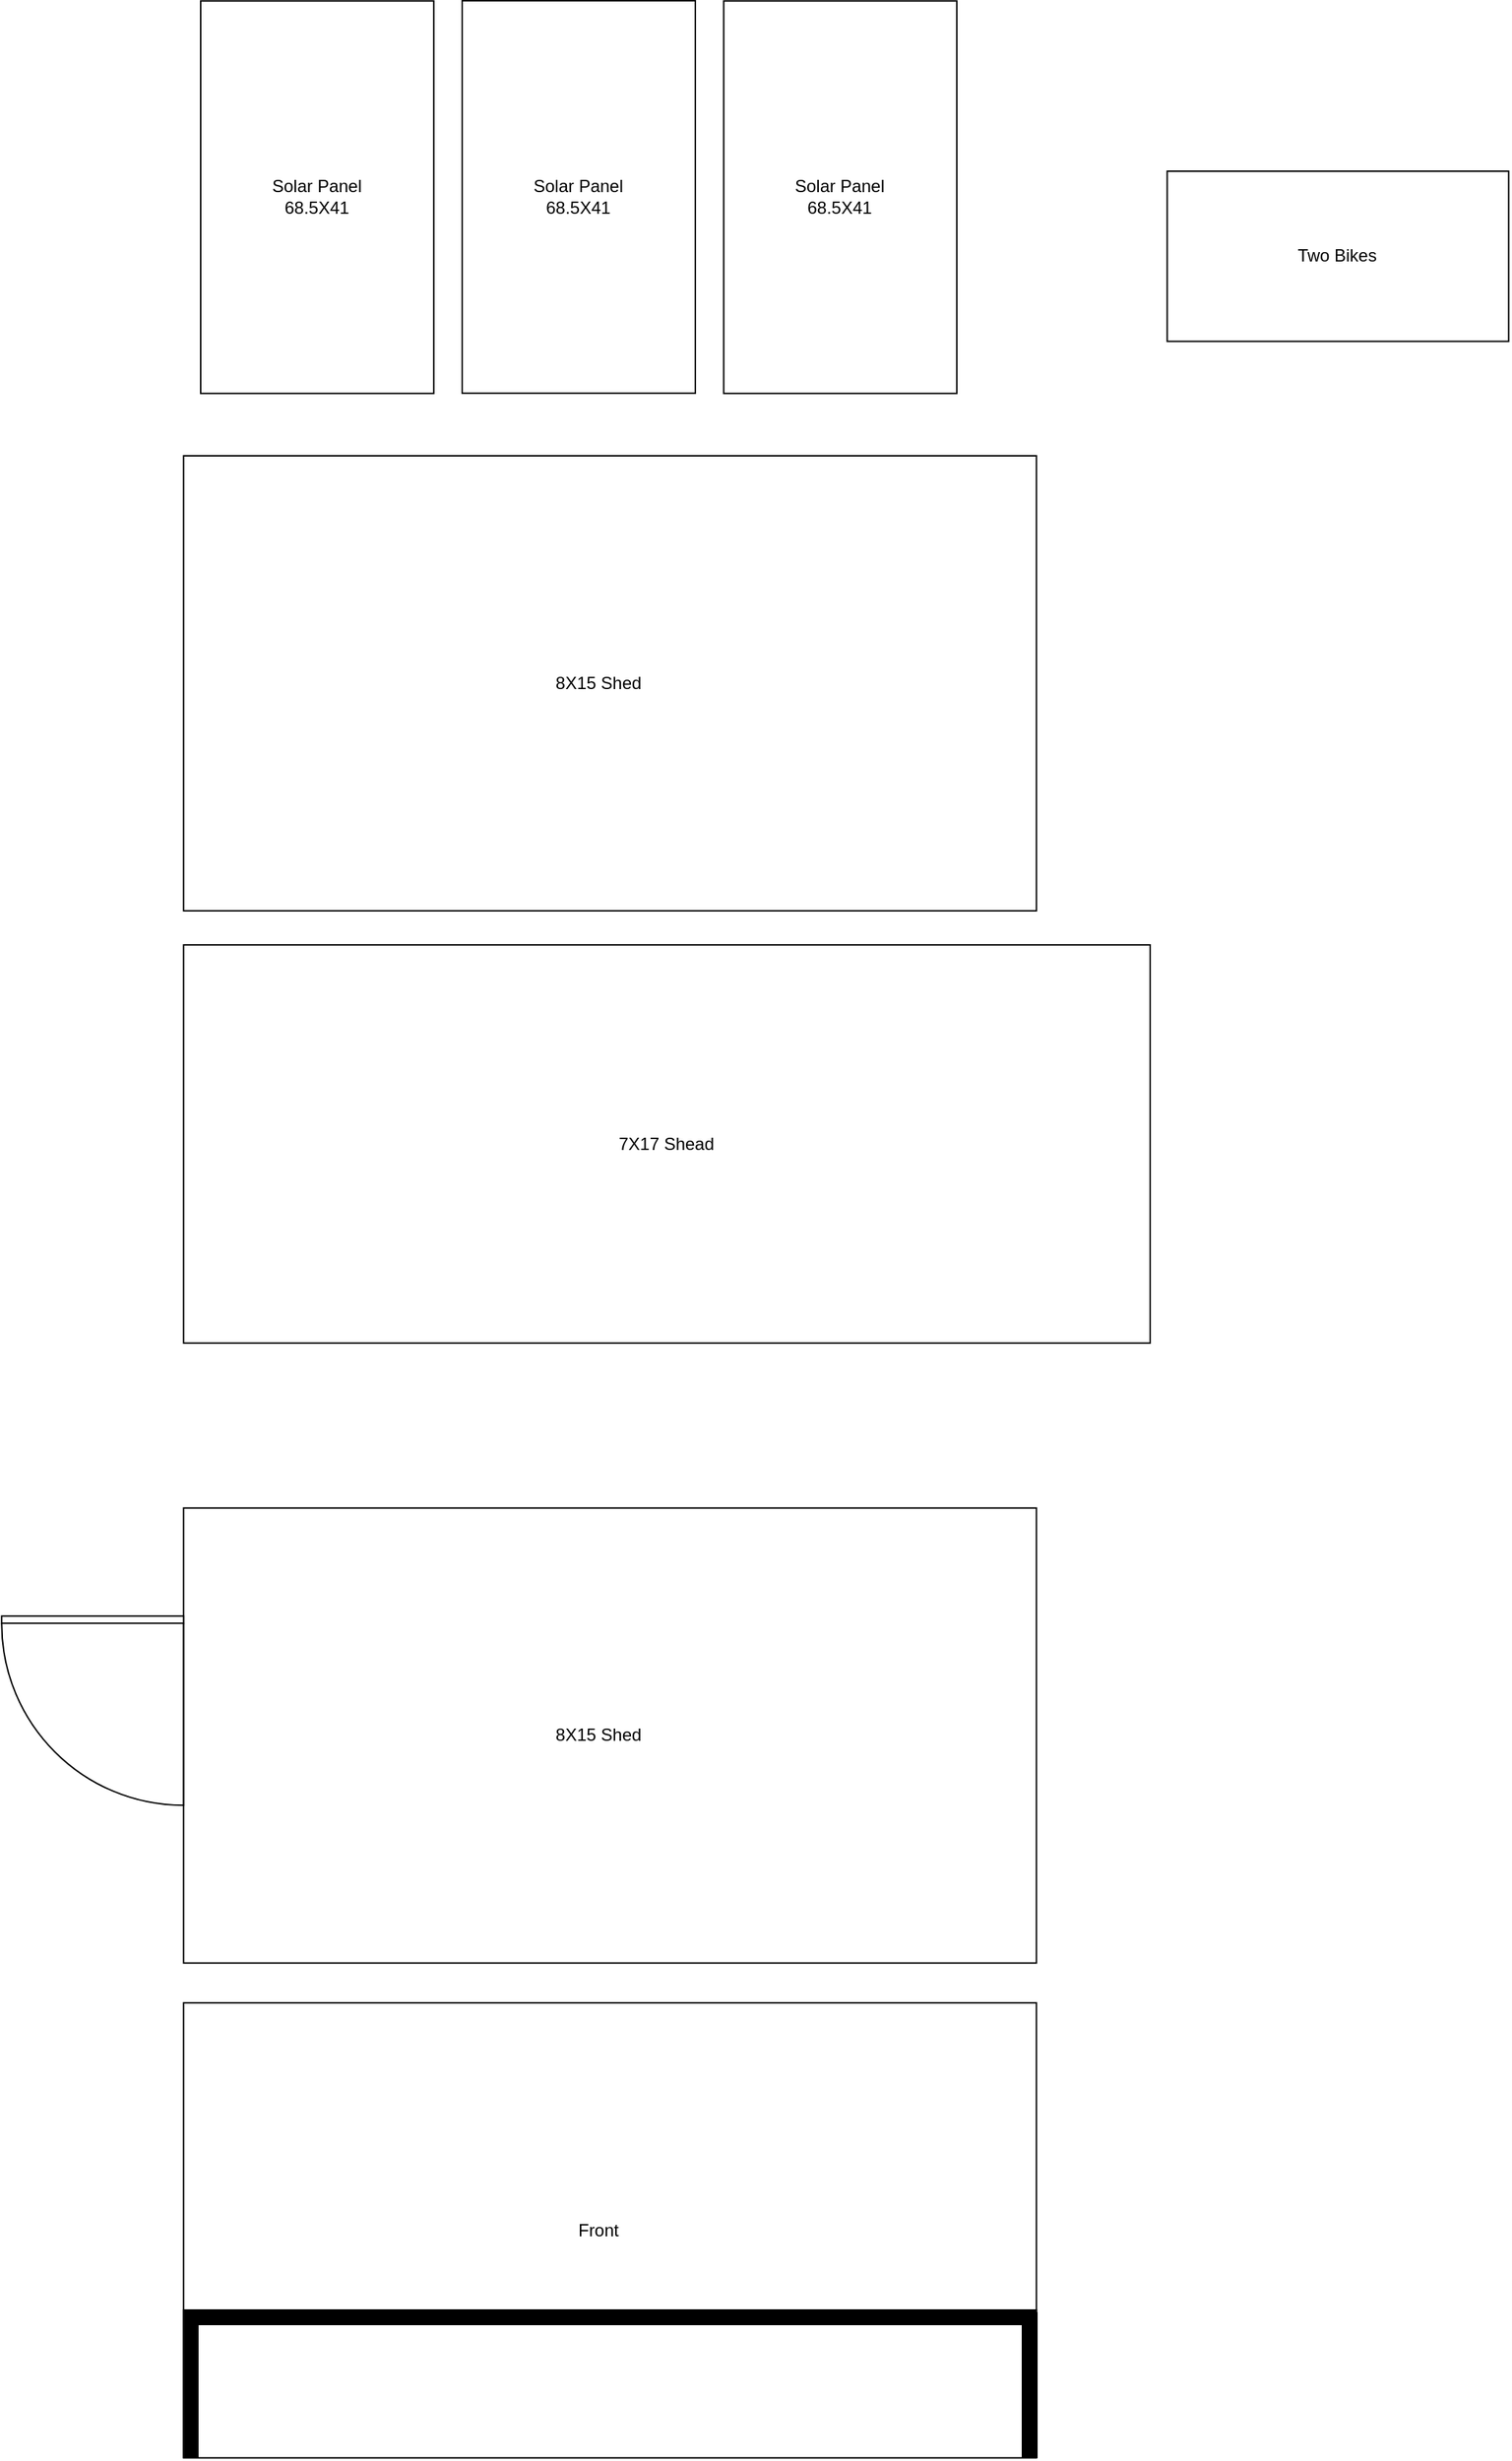 <mxfile version="14.4.3" type="github">
  <diagram name="Page-1" id="38b20595-45e3-9b7f-d5ca-b57f44c5b66d">
    <mxGraphModel dx="3000" dy="1404" grid="1" gridSize="3.937" guides="1" tooltips="1" connect="1" arrows="1" fold="1" page="1" pageScale="1" pageWidth="1100" pageHeight="850" background="#ffffff" math="0" shadow="0">
      <root>
        <mxCell id="0" />
        <mxCell id="1" parent="0" />
        <mxCell id="YLdZDuK4rWRUF2MT4bSC-1" value="8X15 Shed" style="rounded=0;whiteSpace=wrap;html=1;imageWidth=24;resizeWidth=1;resizeHeight=1;movableLabel=1;" vertex="1" parent="1">
          <mxGeometry x="-1070.86" y="31.5" width="590.55" height="314.96" as="geometry">
            <mxPoint x="-8" as="offset" />
          </mxGeometry>
        </mxCell>
        <mxCell id="YLdZDuK4rWRUF2MT4bSC-5" value="7X17 Shead" style="rounded=0;whiteSpace=wrap;html=1;imageWidth=24;resizeWidth=1;resizeHeight=1;movableLabel=1;" vertex="1" parent="1">
          <mxGeometry x="-1070.86" y="370.08" width="669.29" height="275.59" as="geometry" />
        </mxCell>
        <mxCell id="YLdZDuK4rWRUF2MT4bSC-7" value="Solar Panel&lt;br&gt;68.5X41" style="rounded=0;whiteSpace=wrap;html=1;imageWidth=24;resizeWidth=1;resizeHeight=1;movableLabel=1;" vertex="1" parent="1">
          <mxGeometry x="-1059.05" y="-283.33" width="161.42" height="271.65" as="geometry" />
        </mxCell>
        <mxCell id="YLdZDuK4rWRUF2MT4bSC-9" value="Solar Panel&lt;br&gt;68.5X41" style="rounded=0;whiteSpace=wrap;html=1;imageWidth=24;resizeWidth=1;resizeHeight=1;movableLabel=1;" vertex="1" parent="1">
          <mxGeometry x="-877.94" y="-283.46" width="161.42" height="271.65" as="geometry" />
        </mxCell>
        <mxCell id="YLdZDuK4rWRUF2MT4bSC-11" value="Solar Panel&lt;br&gt;68.5X41" style="rounded=0;whiteSpace=wrap;html=1;imageWidth=24;resizeWidth=1;resizeHeight=1;movableLabel=1;" vertex="1" parent="1">
          <mxGeometry x="-696.84" y="-283.33" width="161.42" height="271.65" as="geometry" />
        </mxCell>
        <mxCell id="YLdZDuK4rWRUF2MT4bSC-13" value="Two Bikes" style="rounded=0;whiteSpace=wrap;html=1;" vertex="1" parent="1">
          <mxGeometry x="-389.76" y="-165.48" width="236.46" height="117.76" as="geometry" />
        </mxCell>
        <mxCell id="YLdZDuK4rWRUF2MT4bSC-14" value="8X15 Shed" style="rounded=0;whiteSpace=wrap;html=1;imageWidth=24;resizeWidth=1;resizeHeight=1;movableLabel=1;" vertex="1" parent="1">
          <mxGeometry x="-1070.863" y="759.837" width="590.55" height="314.96" as="geometry">
            <mxPoint x="-8" as="offset" />
          </mxGeometry>
        </mxCell>
        <mxCell id="YLdZDuK4rWRUF2MT4bSC-15" value="Front" style="rounded=0;whiteSpace=wrap;html=1;imageWidth=24;resizeWidth=1;resizeHeight=1;movableLabel=1;" vertex="1" parent="1">
          <mxGeometry x="-1070.87" y="1102.36" width="590.55" height="314.96" as="geometry">
            <mxPoint x="-8" as="offset" />
          </mxGeometry>
        </mxCell>
        <mxCell id="YLdZDuK4rWRUF2MT4bSC-16" value="" style="verticalLabelPosition=bottom;html=1;verticalAlign=top;align=center;shape=mxgraph.floorplan.doorRight;aspect=fixed;" vertex="1" parent="1">
          <mxGeometry x="-1196.85" y="834.64" width="125.98" height="133.85" as="geometry" />
        </mxCell>
        <mxCell id="YLdZDuK4rWRUF2MT4bSC-18" value="" style="verticalLabelPosition=bottom;html=1;verticalAlign=top;align=center;shape=mxgraph.floorplan.wallCorner;fillColor=#000000;" vertex="1" parent="1">
          <mxGeometry x="-1071" y="1314.96" width="590.69" height="102.04" as="geometry" />
        </mxCell>
        <mxCell id="YLdZDuK4rWRUF2MT4bSC-19" value="" style="verticalLabelPosition=bottom;html=1;verticalAlign=top;align=center;shape=mxgraph.floorplan.wall;fillColor=#000000;direction=south;" vertex="1" parent="1">
          <mxGeometry x="-490" y="1317" width="10" height="100" as="geometry" />
        </mxCell>
      </root>
    </mxGraphModel>
  </diagram>
</mxfile>
